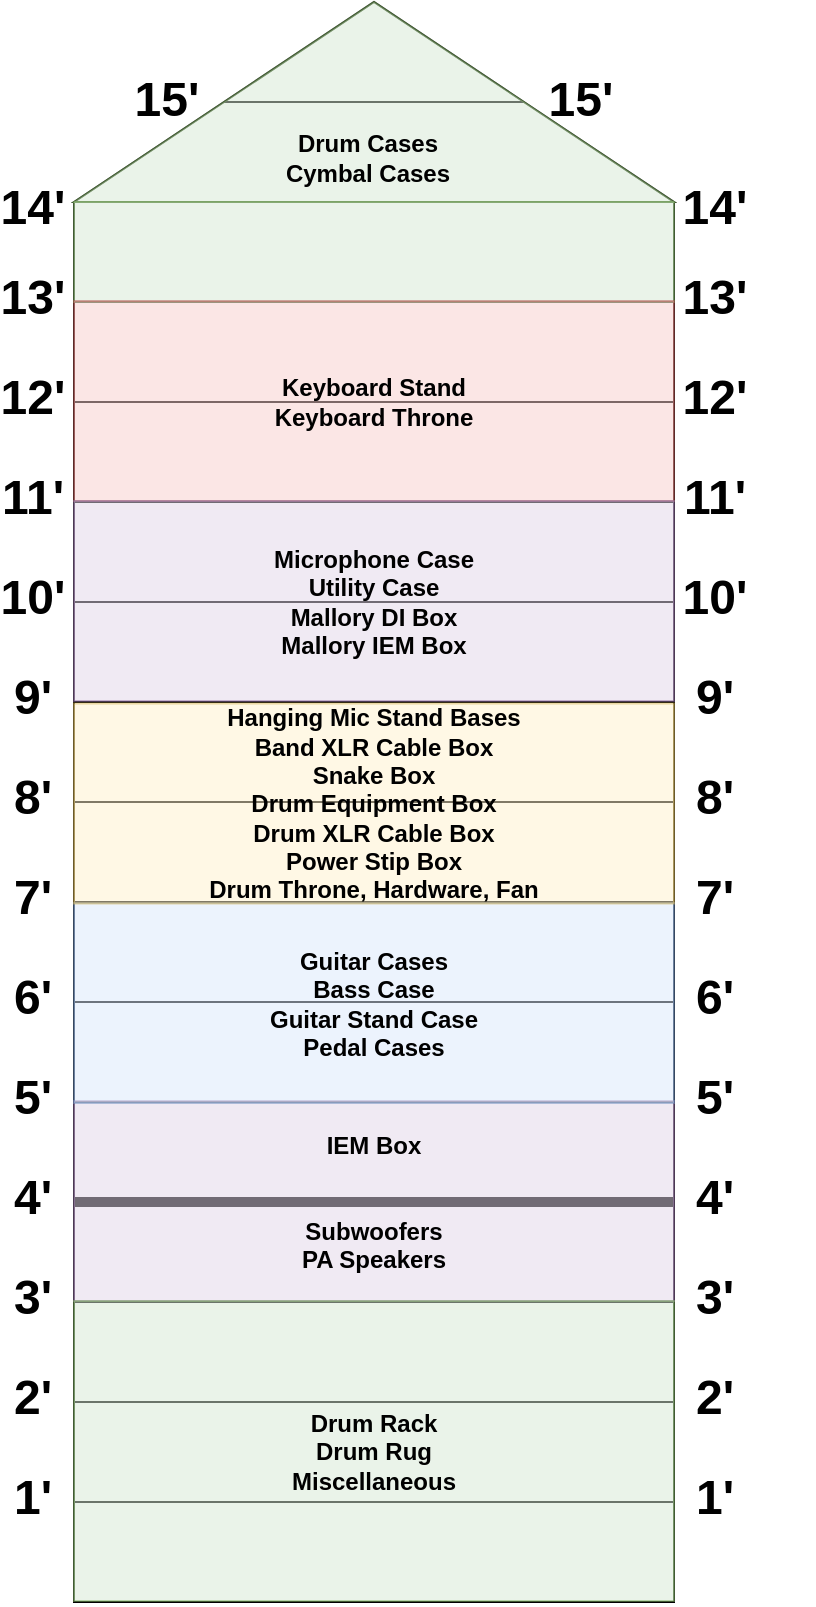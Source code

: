 <mxfile version="24.7.17">
  <diagram name="Page-1" id="X5lvkgiN3U133mV6QOkO">
    <mxGraphModel dx="1683" dy="924" grid="1" gridSize="10" guides="1" tooltips="1" connect="1" arrows="1" fold="1" page="1" pageScale="1" pageWidth="850" pageHeight="1100" math="0" shadow="0">
      <root>
        <mxCell id="0" />
        <mxCell id="1" parent="0" />
        <mxCell id="nhZHOeeMNoCa2xDWZXQW-58" value="" style="group" vertex="1" connectable="0" parent="1">
          <mxGeometry x="226" y="150" width="398" height="801.5" as="geometry" />
        </mxCell>
        <mxCell id="nhZHOeeMNoCa2xDWZXQW-53" value="" style="group" connectable="0" vertex="1" parent="nhZHOeeMNoCa2xDWZXQW-58">
          <mxGeometry x="8" width="390" height="800" as="geometry" />
        </mxCell>
        <mxCell id="nhZHOeeMNoCa2xDWZXQW-17" value="&lt;font style=&quot;font-size: 24px;&quot;&gt;1&#39;&lt;/font&gt;" style="text;strokeColor=none;align=center;fillColor=none;html=1;verticalAlign=middle;whiteSpace=wrap;rounded=0;fontStyle=1" vertex="1" parent="nhZHOeeMNoCa2xDWZXQW-58">
          <mxGeometry y="740" width="15" height="15" as="geometry" />
        </mxCell>
        <mxCell id="nhZHOeeMNoCa2xDWZXQW-18" value="&lt;font style=&quot;font-size: 24px;&quot;&gt;1&#39;&lt;/font&gt;" style="text;strokeColor=none;align=center;fillColor=none;html=1;verticalAlign=middle;whiteSpace=wrap;rounded=0;fontStyle=1" vertex="1" parent="nhZHOeeMNoCa2xDWZXQW-58">
          <mxGeometry x="341" y="740" width="15" height="15" as="geometry" />
        </mxCell>
        <mxCell id="nhZHOeeMNoCa2xDWZXQW-19" value="&lt;font style=&quot;font-size: 24px;&quot;&gt;2&#39;&lt;/font&gt;" style="text;strokeColor=none;align=center;fillColor=none;html=1;verticalAlign=middle;whiteSpace=wrap;rounded=0;fontStyle=1" vertex="1" parent="nhZHOeeMNoCa2xDWZXQW-58">
          <mxGeometry y="690" width="15" height="15" as="geometry" />
        </mxCell>
        <mxCell id="nhZHOeeMNoCa2xDWZXQW-20" value="&lt;font style=&quot;font-size: 24px;&quot;&gt;2&#39;&lt;/font&gt;" style="text;strokeColor=none;align=center;fillColor=none;html=1;verticalAlign=middle;whiteSpace=wrap;rounded=0;fontStyle=1" vertex="1" parent="nhZHOeeMNoCa2xDWZXQW-58">
          <mxGeometry x="341" y="690" width="15" height="15" as="geometry" />
        </mxCell>
        <mxCell id="nhZHOeeMNoCa2xDWZXQW-21" value="&lt;font style=&quot;font-size: 24px;&quot;&gt;3&#39;&lt;/font&gt;" style="text;strokeColor=none;align=center;fillColor=none;html=1;verticalAlign=middle;whiteSpace=wrap;rounded=0;fontStyle=1" vertex="1" parent="nhZHOeeMNoCa2xDWZXQW-58">
          <mxGeometry y="640" width="15" height="15" as="geometry" />
        </mxCell>
        <mxCell id="nhZHOeeMNoCa2xDWZXQW-22" value="&lt;font style=&quot;font-size: 24px;&quot;&gt;3&#39;&lt;/font&gt;" style="text;strokeColor=none;align=center;fillColor=none;html=1;verticalAlign=middle;whiteSpace=wrap;rounded=0;fontStyle=1" vertex="1" parent="nhZHOeeMNoCa2xDWZXQW-58">
          <mxGeometry x="341" y="640" width="15" height="15" as="geometry" />
        </mxCell>
        <mxCell id="nhZHOeeMNoCa2xDWZXQW-23" value="&lt;font style=&quot;font-size: 24px;&quot;&gt;4&#39;&lt;/font&gt;" style="text;strokeColor=none;align=center;fillColor=none;html=1;verticalAlign=middle;whiteSpace=wrap;rounded=0;fontStyle=1" vertex="1" parent="nhZHOeeMNoCa2xDWZXQW-58">
          <mxGeometry y="590" width="15" height="15" as="geometry" />
        </mxCell>
        <mxCell id="nhZHOeeMNoCa2xDWZXQW-24" value="&lt;font style=&quot;font-size: 24px;&quot;&gt;4&#39;&lt;/font&gt;" style="text;strokeColor=none;align=center;fillColor=none;html=1;verticalAlign=middle;whiteSpace=wrap;rounded=0;fontStyle=1" vertex="1" parent="nhZHOeeMNoCa2xDWZXQW-58">
          <mxGeometry x="341" y="590" width="15" height="15" as="geometry" />
        </mxCell>
        <mxCell id="nhZHOeeMNoCa2xDWZXQW-25" value="&lt;font style=&quot;font-size: 24px;&quot;&gt;5&#39;&lt;/font&gt;" style="text;strokeColor=none;align=center;fillColor=none;html=1;verticalAlign=middle;whiteSpace=wrap;rounded=0;fontStyle=1" vertex="1" parent="nhZHOeeMNoCa2xDWZXQW-58">
          <mxGeometry y="540" width="15" height="15" as="geometry" />
        </mxCell>
        <mxCell id="nhZHOeeMNoCa2xDWZXQW-26" value="&lt;font style=&quot;font-size: 24px;&quot;&gt;5&#39;&lt;/font&gt;" style="text;strokeColor=none;align=center;fillColor=none;html=1;verticalAlign=middle;whiteSpace=wrap;rounded=0;fontStyle=1" vertex="1" parent="nhZHOeeMNoCa2xDWZXQW-58">
          <mxGeometry x="341" y="540" width="15" height="15" as="geometry" />
        </mxCell>
        <mxCell id="nhZHOeeMNoCa2xDWZXQW-27" value="&lt;font style=&quot;font-size: 24px;&quot;&gt;6&#39;&lt;/font&gt;" style="text;strokeColor=none;align=center;fillColor=none;html=1;verticalAlign=middle;whiteSpace=wrap;rounded=0;fontStyle=1" vertex="1" parent="nhZHOeeMNoCa2xDWZXQW-58">
          <mxGeometry y="490" width="15" height="15" as="geometry" />
        </mxCell>
        <mxCell id="nhZHOeeMNoCa2xDWZXQW-28" value="&lt;font style=&quot;font-size: 24px;&quot;&gt;6&#39;&lt;/font&gt;" style="text;strokeColor=none;align=center;fillColor=none;html=1;verticalAlign=middle;whiteSpace=wrap;rounded=0;fontStyle=1" vertex="1" parent="nhZHOeeMNoCa2xDWZXQW-58">
          <mxGeometry x="341" y="490" width="15" height="15" as="geometry" />
        </mxCell>
        <mxCell id="nhZHOeeMNoCa2xDWZXQW-34" value="&lt;font style=&quot;font-size: 24px;&quot;&gt;7&#39;&lt;/font&gt;" style="text;strokeColor=none;align=center;fillColor=none;html=1;verticalAlign=middle;whiteSpace=wrap;rounded=0;fontStyle=1" vertex="1" parent="nhZHOeeMNoCa2xDWZXQW-58">
          <mxGeometry y="440" width="15" height="15" as="geometry" />
        </mxCell>
        <mxCell id="nhZHOeeMNoCa2xDWZXQW-35" value="&lt;font style=&quot;font-size: 24px;&quot;&gt;7&#39;&lt;/font&gt;" style="text;strokeColor=none;align=center;fillColor=none;html=1;verticalAlign=middle;whiteSpace=wrap;rounded=0;fontStyle=1" vertex="1" parent="nhZHOeeMNoCa2xDWZXQW-58">
          <mxGeometry x="341" y="440" width="15" height="15" as="geometry" />
        </mxCell>
        <mxCell id="nhZHOeeMNoCa2xDWZXQW-36" value="&lt;font style=&quot;font-size: 24px;&quot;&gt;8&#39;&lt;/font&gt;" style="text;strokeColor=none;align=center;fillColor=none;html=1;verticalAlign=middle;whiteSpace=wrap;rounded=0;fontStyle=1" vertex="1" parent="nhZHOeeMNoCa2xDWZXQW-58">
          <mxGeometry y="390" width="15" height="15" as="geometry" />
        </mxCell>
        <mxCell id="nhZHOeeMNoCa2xDWZXQW-37" value="&lt;font style=&quot;font-size: 24px;&quot;&gt;8&#39;&lt;/font&gt;" style="text;strokeColor=none;align=center;fillColor=none;html=1;verticalAlign=middle;whiteSpace=wrap;rounded=0;fontStyle=1" vertex="1" parent="nhZHOeeMNoCa2xDWZXQW-58">
          <mxGeometry x="341" y="390" width="15" height="15" as="geometry" />
        </mxCell>
        <mxCell id="nhZHOeeMNoCa2xDWZXQW-38" value="&lt;font style=&quot;font-size: 24px;&quot;&gt;9&#39;&lt;/font&gt;" style="text;strokeColor=none;align=center;fillColor=none;html=1;verticalAlign=middle;whiteSpace=wrap;rounded=0;fontStyle=1" vertex="1" parent="nhZHOeeMNoCa2xDWZXQW-58">
          <mxGeometry y="340" width="15" height="15" as="geometry" />
        </mxCell>
        <mxCell id="nhZHOeeMNoCa2xDWZXQW-39" value="&lt;font style=&quot;font-size: 24px;&quot;&gt;9&#39;&lt;/font&gt;" style="text;strokeColor=none;align=center;fillColor=none;html=1;verticalAlign=middle;whiteSpace=wrap;rounded=0;fontStyle=1" vertex="1" parent="nhZHOeeMNoCa2xDWZXQW-58">
          <mxGeometry x="341" y="340" width="15" height="15" as="geometry" />
        </mxCell>
        <mxCell id="nhZHOeeMNoCa2xDWZXQW-40" value="&lt;font style=&quot;font-size: 24px;&quot;&gt;10&#39;&lt;/font&gt;" style="text;strokeColor=none;align=center;fillColor=none;html=1;verticalAlign=middle;whiteSpace=wrap;rounded=0;fontStyle=1" vertex="1" parent="nhZHOeeMNoCa2xDWZXQW-58">
          <mxGeometry y="290" width="15" height="15" as="geometry" />
        </mxCell>
        <mxCell id="nhZHOeeMNoCa2xDWZXQW-41" value="&lt;font style=&quot;font-size: 24px;&quot;&gt;10&#39;&lt;/font&gt;" style="text;strokeColor=none;align=center;fillColor=none;html=1;verticalAlign=middle;whiteSpace=wrap;rounded=0;fontStyle=1" vertex="1" parent="nhZHOeeMNoCa2xDWZXQW-58">
          <mxGeometry x="341" y="290" width="15" height="15" as="geometry" />
        </mxCell>
        <mxCell id="nhZHOeeMNoCa2xDWZXQW-42" value="&lt;font style=&quot;font-size: 24px;&quot;&gt;11&#39;&lt;/font&gt;" style="text;strokeColor=none;align=center;fillColor=none;html=1;verticalAlign=middle;whiteSpace=wrap;rounded=0;fontStyle=1" vertex="1" parent="nhZHOeeMNoCa2xDWZXQW-58">
          <mxGeometry y="240" width="15" height="15" as="geometry" />
        </mxCell>
        <mxCell id="nhZHOeeMNoCa2xDWZXQW-43" value="&lt;font style=&quot;font-size: 24px;&quot;&gt;11&#39;&lt;/font&gt;" style="text;strokeColor=none;align=center;fillColor=none;html=1;verticalAlign=middle;whiteSpace=wrap;rounded=0;fontStyle=1" vertex="1" parent="nhZHOeeMNoCa2xDWZXQW-58">
          <mxGeometry x="341" y="240" width="15" height="15" as="geometry" />
        </mxCell>
        <mxCell id="nhZHOeeMNoCa2xDWZXQW-44" value="&lt;font style=&quot;font-size: 24px;&quot;&gt;12&#39;&lt;/font&gt;" style="text;strokeColor=none;align=center;fillColor=none;html=1;verticalAlign=middle;whiteSpace=wrap;rounded=0;fontStyle=1" vertex="1" parent="nhZHOeeMNoCa2xDWZXQW-58">
          <mxGeometry y="190" width="15" height="15" as="geometry" />
        </mxCell>
        <mxCell id="nhZHOeeMNoCa2xDWZXQW-45" value="&lt;font style=&quot;font-size: 24px;&quot;&gt;12&#39;&lt;/font&gt;" style="text;strokeColor=none;align=center;fillColor=none;html=1;verticalAlign=middle;whiteSpace=wrap;rounded=0;fontStyle=1" vertex="1" parent="nhZHOeeMNoCa2xDWZXQW-58">
          <mxGeometry x="341" y="190" width="15" height="15" as="geometry" />
        </mxCell>
        <mxCell id="nhZHOeeMNoCa2xDWZXQW-46" value="&lt;font style=&quot;font-size: 24px;&quot;&gt;13&#39;&lt;/font&gt;" style="text;strokeColor=none;align=center;fillColor=none;html=1;verticalAlign=middle;whiteSpace=wrap;rounded=0;fontStyle=1" vertex="1" parent="nhZHOeeMNoCa2xDWZXQW-58">
          <mxGeometry y="140" width="15" height="15" as="geometry" />
        </mxCell>
        <mxCell id="nhZHOeeMNoCa2xDWZXQW-47" value="&lt;font style=&quot;font-size: 24px;&quot;&gt;13&#39;&lt;/font&gt;" style="text;strokeColor=none;align=center;fillColor=none;html=1;verticalAlign=middle;whiteSpace=wrap;rounded=0;fontStyle=1" vertex="1" parent="nhZHOeeMNoCa2xDWZXQW-58">
          <mxGeometry x="341" y="140" width="15" height="15" as="geometry" />
        </mxCell>
        <mxCell id="nhZHOeeMNoCa2xDWZXQW-48" value="&lt;font style=&quot;font-size: 24px;&quot;&gt;14&#39;&lt;/font&gt;" style="text;strokeColor=none;align=center;fillColor=none;html=1;verticalAlign=middle;whiteSpace=wrap;rounded=0;fontStyle=1" vertex="1" parent="nhZHOeeMNoCa2xDWZXQW-58">
          <mxGeometry y="95" width="15" height="15" as="geometry" />
        </mxCell>
        <mxCell id="nhZHOeeMNoCa2xDWZXQW-49" value="&lt;font style=&quot;font-size: 24px;&quot;&gt;14&#39;&lt;/font&gt;" style="text;strokeColor=none;align=center;fillColor=none;html=1;verticalAlign=middle;whiteSpace=wrap;rounded=0;fontStyle=1" vertex="1" parent="nhZHOeeMNoCa2xDWZXQW-58">
          <mxGeometry x="341" y="95" width="15" height="15" as="geometry" />
        </mxCell>
        <mxCell id="nhZHOeeMNoCa2xDWZXQW-1" value="" style="rounded=0;whiteSpace=wrap;html=1;" vertex="1" parent="nhZHOeeMNoCa2xDWZXQW-58">
          <mxGeometry x="28" y="100" width="300" height="700" as="geometry" />
        </mxCell>
        <mxCell id="nhZHOeeMNoCa2xDWZXQW-7" value="" style="endArrow=none;html=1;rounded=0;exitX=0;exitY=0.1;exitDx=0;exitDy=0;exitPerimeter=0;entryX=1;entryY=0.102;entryDx=0;entryDy=0;entryPerimeter=0;" edge="1" parent="nhZHOeeMNoCa2xDWZXQW-58">
          <mxGeometry width="50" height="50" relative="1" as="geometry">
            <mxPoint x="28" y="150" as="sourcePoint" />
            <mxPoint x="328" y="150" as="targetPoint" />
          </mxGeometry>
        </mxCell>
        <mxCell id="nhZHOeeMNoCa2xDWZXQW-8" value="" style="endArrow=none;html=1;rounded=0;entryX=1;entryY=0.202;entryDx=0;entryDy=0;entryPerimeter=0;" edge="1" parent="nhZHOeeMNoCa2xDWZXQW-58">
          <mxGeometry width="50" height="50" relative="1" as="geometry">
            <mxPoint x="28" y="200" as="sourcePoint" />
            <mxPoint x="328" y="200" as="targetPoint" />
          </mxGeometry>
        </mxCell>
        <mxCell id="nhZHOeeMNoCa2xDWZXQW-9" value="" style="endArrow=none;html=1;rounded=0;exitX=0;exitY=0.295;exitDx=0;exitDy=0;exitPerimeter=0;entryX=1;entryY=0.296;entryDx=0;entryDy=0;entryPerimeter=0;" edge="1" parent="nhZHOeeMNoCa2xDWZXQW-58">
          <mxGeometry width="50" height="50" relative="1" as="geometry">
            <mxPoint x="28" y="250" as="sourcePoint" />
            <mxPoint x="328" y="250" as="targetPoint" />
          </mxGeometry>
        </mxCell>
        <mxCell id="nhZHOeeMNoCa2xDWZXQW-10" value="" style="endArrow=none;html=1;rounded=0;entryX=1;entryY=0.396;entryDx=0;entryDy=0;entryPerimeter=0;" edge="1" parent="nhZHOeeMNoCa2xDWZXQW-58">
          <mxGeometry width="50" height="50" relative="1" as="geometry">
            <mxPoint x="28" y="300" as="sourcePoint" />
            <mxPoint x="328" y="300" as="targetPoint" />
          </mxGeometry>
        </mxCell>
        <mxCell id="nhZHOeeMNoCa2xDWZXQW-11" value="" style="endArrow=none;html=1;rounded=0;exitX=0;exitY=0.5;exitDx=0;exitDy=0;entryX=1;entryY=0.5;entryDx=0;entryDy=0;" edge="1" parent="nhZHOeeMNoCa2xDWZXQW-58">
          <mxGeometry width="50" height="50" relative="1" as="geometry">
            <mxPoint x="28" y="350" as="sourcePoint" />
            <mxPoint x="328" y="350" as="targetPoint" />
          </mxGeometry>
        </mxCell>
        <mxCell id="nhZHOeeMNoCa2xDWZXQW-13" value="" style="endArrow=none;html=1;rounded=0;entryX=1;entryY=0.696;entryDx=0;entryDy=0;entryPerimeter=0;" edge="1" parent="nhZHOeeMNoCa2xDWZXQW-58">
          <mxGeometry width="50" height="50" relative="1" as="geometry">
            <mxPoint x="28" y="450" as="sourcePoint" />
            <mxPoint x="328" y="450" as="targetPoint" />
          </mxGeometry>
        </mxCell>
        <mxCell id="nhZHOeeMNoCa2xDWZXQW-14" value="" style="endArrow=none;html=1;rounded=0;entryX=1;entryY=0.796;entryDx=0;entryDy=0;entryPerimeter=0;exitX=0;exitY=0.797;exitDx=0;exitDy=0;exitPerimeter=0;" edge="1" parent="nhZHOeeMNoCa2xDWZXQW-58">
          <mxGeometry width="50" height="50" relative="1" as="geometry">
            <mxPoint x="28" y="500" as="sourcePoint" />
            <mxPoint x="328" y="500" as="targetPoint" />
          </mxGeometry>
        </mxCell>
        <mxCell id="nhZHOeeMNoCa2xDWZXQW-15" value="" style="endArrow=none;html=1;rounded=0;exitX=0;exitY=0.895;exitDx=0;exitDy=0;exitPerimeter=0;" edge="1" parent="nhZHOeeMNoCa2xDWZXQW-58">
          <mxGeometry width="50" height="50" relative="1" as="geometry">
            <mxPoint x="28" y="550" as="sourcePoint" />
            <mxPoint x="328" y="550" as="targetPoint" />
          </mxGeometry>
        </mxCell>
        <mxCell id="nhZHOeeMNoCa2xDWZXQW-29" value="" style="endArrow=none;html=1;rounded=0;exitX=0;exitY=0.5;exitDx=0;exitDy=0;entryX=1;entryY=0.5;entryDx=0;entryDy=0;" edge="1" parent="nhZHOeeMNoCa2xDWZXQW-58">
          <mxGeometry width="50" height="50" relative="1" as="geometry">
            <mxPoint x="28" y="400" as="sourcePoint" />
            <mxPoint x="328" y="400" as="targetPoint" />
          </mxGeometry>
        </mxCell>
        <mxCell id="nhZHOeeMNoCa2xDWZXQW-30" value="" style="endArrow=none;html=1;rounded=0;exitX=0;exitY=0.895;exitDx=0;exitDy=0;exitPerimeter=0;strokeWidth=5;" edge="1" parent="nhZHOeeMNoCa2xDWZXQW-58">
          <mxGeometry width="50" height="50" relative="1" as="geometry">
            <mxPoint x="28" y="600" as="sourcePoint" />
            <mxPoint x="328" y="600" as="targetPoint" />
          </mxGeometry>
        </mxCell>
        <mxCell id="nhZHOeeMNoCa2xDWZXQW-31" value="" style="endArrow=none;html=1;rounded=0;exitX=0;exitY=0.895;exitDx=0;exitDy=0;exitPerimeter=0;" edge="1" parent="nhZHOeeMNoCa2xDWZXQW-58">
          <mxGeometry width="50" height="50" relative="1" as="geometry">
            <mxPoint x="28" y="650" as="sourcePoint" />
            <mxPoint x="328" y="650" as="targetPoint" />
          </mxGeometry>
        </mxCell>
        <mxCell id="nhZHOeeMNoCa2xDWZXQW-32" value="" style="endArrow=none;html=1;rounded=0;exitX=0;exitY=0.895;exitDx=0;exitDy=0;exitPerimeter=0;" edge="1" parent="nhZHOeeMNoCa2xDWZXQW-58">
          <mxGeometry width="50" height="50" relative="1" as="geometry">
            <mxPoint x="28" y="700" as="sourcePoint" />
            <mxPoint x="328" y="700" as="targetPoint" />
          </mxGeometry>
        </mxCell>
        <mxCell id="nhZHOeeMNoCa2xDWZXQW-33" value="" style="endArrow=none;html=1;rounded=0;exitX=0;exitY=0.895;exitDx=0;exitDy=0;exitPerimeter=0;" edge="1" parent="nhZHOeeMNoCa2xDWZXQW-58">
          <mxGeometry width="50" height="50" relative="1" as="geometry">
            <mxPoint x="28" y="750" as="sourcePoint" />
            <mxPoint x="328" y="750" as="targetPoint" />
          </mxGeometry>
        </mxCell>
        <mxCell id="nhZHOeeMNoCa2xDWZXQW-51" value="&lt;font style=&quot;font-size: 24px;&quot;&gt;15&#39;&lt;/font&gt;" style="text;strokeColor=none;align=center;fillColor=none;html=1;verticalAlign=middle;whiteSpace=wrap;rounded=0;fontStyle=1" vertex="1" parent="nhZHOeeMNoCa2xDWZXQW-58">
          <mxGeometry x="68.286" y="41" width="12.857" height="15" as="geometry" />
        </mxCell>
        <mxCell id="nhZHOeeMNoCa2xDWZXQW-52" value="&lt;font style=&quot;font-size: 24px;&quot;&gt;15&#39;&lt;/font&gt;" style="text;strokeColor=none;align=center;fillColor=none;html=1;verticalAlign=middle;whiteSpace=wrap;rounded=0;fontStyle=1" vertex="1" parent="nhZHOeeMNoCa2xDWZXQW-58">
          <mxGeometry x="274.857" y="41" width="12.857" height="15" as="geometry" />
        </mxCell>
        <mxCell id="nhZHOeeMNoCa2xDWZXQW-54" value="" style="triangle;whiteSpace=wrap;html=1;rotation=-90;" vertex="1" parent="nhZHOeeMNoCa2xDWZXQW-58">
          <mxGeometry x="128" y="-100" width="100" height="300" as="geometry" />
        </mxCell>
        <mxCell id="nhZHOeeMNoCa2xDWZXQW-55" value="" style="endArrow=none;html=1;rounded=0;exitX=0.5;exitY=0;exitDx=0;exitDy=0;entryX=0.5;entryY=1;entryDx=0;entryDy=0;" edge="1" parent="nhZHOeeMNoCa2xDWZXQW-58" source="nhZHOeeMNoCa2xDWZXQW-54" target="nhZHOeeMNoCa2xDWZXQW-54">
          <mxGeometry width="50" height="50" relative="1" as="geometry">
            <mxPoint x="178" y="90" as="sourcePoint" />
            <mxPoint x="228" y="40" as="targetPoint" />
          </mxGeometry>
        </mxCell>
        <mxCell id="nhZHOeeMNoCa2xDWZXQW-59" value="&lt;b&gt;IEM Box&lt;/b&gt;&lt;div&gt;&lt;b&gt;&lt;br&gt;&lt;/b&gt;&lt;/div&gt;&lt;div&gt;&lt;b&gt;&lt;br&gt;&lt;/b&gt;&lt;div&gt;&lt;div&gt;&lt;b&gt;Subwoofers&lt;/b&gt;&lt;/div&gt;&lt;/div&gt;&lt;div&gt;&lt;b&gt;PA Speakers&lt;/b&gt;&lt;/div&gt;&lt;/div&gt;" style="rounded=0;whiteSpace=wrap;html=1;opacity=50;fillColor=#e1d5e7;strokeColor=#9673a6;" vertex="1" parent="nhZHOeeMNoCa2xDWZXQW-58">
          <mxGeometry x="28" y="549.5" width="300" height="100" as="geometry" />
        </mxCell>
        <mxCell id="nhZHOeeMNoCa2xDWZXQW-63" value="&lt;b&gt;Drum Rack&lt;/b&gt;&lt;div&gt;&lt;b&gt;Drum Rug&lt;/b&gt;&lt;/div&gt;&lt;div&gt;&lt;b&gt;Miscellaneous&lt;/b&gt;&lt;/div&gt;" style="whiteSpace=wrap;html=1;fillColor=#d5e8d4;strokeColor=#82b366;opacity=50;" vertex="1" parent="nhZHOeeMNoCa2xDWZXQW-58">
          <mxGeometry x="28" y="649.5" width="300" height="150" as="geometry" />
        </mxCell>
        <mxCell id="nhZHOeeMNoCa2xDWZXQW-57" value="" style="triangle;whiteSpace=wrap;html=1;rotation=-90;opacity=50;fillColor=#d5e8d4;strokeColor=#82b366;" vertex="1" parent="nhZHOeeMNoCa2xDWZXQW-58">
          <mxGeometry x="128" y="-100" width="100" height="300" as="geometry" />
        </mxCell>
        <mxCell id="nhZHOeeMNoCa2xDWZXQW-61" value="&lt;b&gt;Drum Cases&lt;/b&gt;&lt;div&gt;&lt;b&gt;Cymbal Cases&lt;/b&gt;&lt;/div&gt;" style="text;strokeColor=none;align=center;fillColor=none;html=1;verticalAlign=middle;whiteSpace=wrap;rounded=0;" vertex="1" parent="nhZHOeeMNoCa2xDWZXQW-58">
          <mxGeometry x="100" y="63" width="150" height="30" as="geometry" />
        </mxCell>
        <mxCell id="nhZHOeeMNoCa2xDWZXQW-64" value="" style="whiteSpace=wrap;html=1;fillColor=#d5e8d4;strokeColor=#82b366;opacity=50;" vertex="1" parent="nhZHOeeMNoCa2xDWZXQW-58">
          <mxGeometry x="28" y="100" width="300" height="50" as="geometry" />
        </mxCell>
        <mxCell id="nhZHOeeMNoCa2xDWZXQW-65" value="&lt;b&gt;Keyboard Stand&lt;/b&gt;&lt;div&gt;&lt;b&gt;Keyboard Throne&lt;/b&gt;&lt;/div&gt;" style="whiteSpace=wrap;html=1;fillColor=#f8cecc;strokeColor=#b85450;opacity=50;" vertex="1" parent="nhZHOeeMNoCa2xDWZXQW-58">
          <mxGeometry x="28" y="149.5" width="300" height="100" as="geometry" />
        </mxCell>
        <mxCell id="nhZHOeeMNoCa2xDWZXQW-66" value="&lt;b&gt;Microphone Case&lt;/b&gt;&lt;div&gt;&lt;b&gt;Utility Case&lt;/b&gt;&lt;/div&gt;&lt;div&gt;&lt;b&gt;Mallory DI Box&lt;/b&gt;&lt;/div&gt;&lt;div&gt;&lt;b&gt;Mallory IEM Box&lt;/b&gt;&lt;/div&gt;" style="whiteSpace=wrap;html=1;fillColor=#e1d5e7;strokeColor=#9673a6;opacity=50;" vertex="1" parent="nhZHOeeMNoCa2xDWZXQW-58">
          <mxGeometry x="28" y="249.5" width="300" height="100" as="geometry" />
        </mxCell>
        <mxCell id="nhZHOeeMNoCa2xDWZXQW-67" value="&lt;b&gt;Guitar Cases&lt;/b&gt;&lt;div&gt;&lt;b&gt;Bass Case&lt;/b&gt;&lt;/div&gt;&lt;div&gt;&lt;b&gt;Guitar Stand Case&lt;/b&gt;&lt;/div&gt;&lt;div&gt;&lt;b&gt;Pedal Cases&lt;/b&gt;&lt;/div&gt;" style="whiteSpace=wrap;html=1;fillColor=#dae8fc;strokeColor=#6c8ebf;opacity=50;" vertex="1" parent="nhZHOeeMNoCa2xDWZXQW-58">
          <mxGeometry x="28" y="450.5" width="300" height="100" as="geometry" />
        </mxCell>
        <mxCell id="nhZHOeeMNoCa2xDWZXQW-68" value="&lt;b&gt;Hanging Mic Stand Bases&lt;/b&gt;&lt;div&gt;&lt;b&gt;Band XLR Cable Box&lt;/b&gt;&lt;/div&gt;&lt;div&gt;&lt;b&gt;Snake Box&lt;/b&gt;&lt;/div&gt;&lt;div&gt;&lt;b&gt;Drum Equipment Box&lt;/b&gt;&lt;/div&gt;&lt;div&gt;&lt;b&gt;Drum XLR Cable Box&lt;/b&gt;&lt;/div&gt;&lt;div&gt;&lt;b&gt;Power Stip Box&lt;/b&gt;&lt;/div&gt;&lt;div&gt;&lt;b&gt;Drum Throne, Hardware, Fan&lt;/b&gt;&lt;/div&gt;" style="whiteSpace=wrap;html=1;fillColor=#fff2cc;strokeColor=#d6b656;opacity=50;" vertex="1" parent="nhZHOeeMNoCa2xDWZXQW-58">
          <mxGeometry x="28" y="350.75" width="300" height="100" as="geometry" />
        </mxCell>
      </root>
    </mxGraphModel>
  </diagram>
</mxfile>
